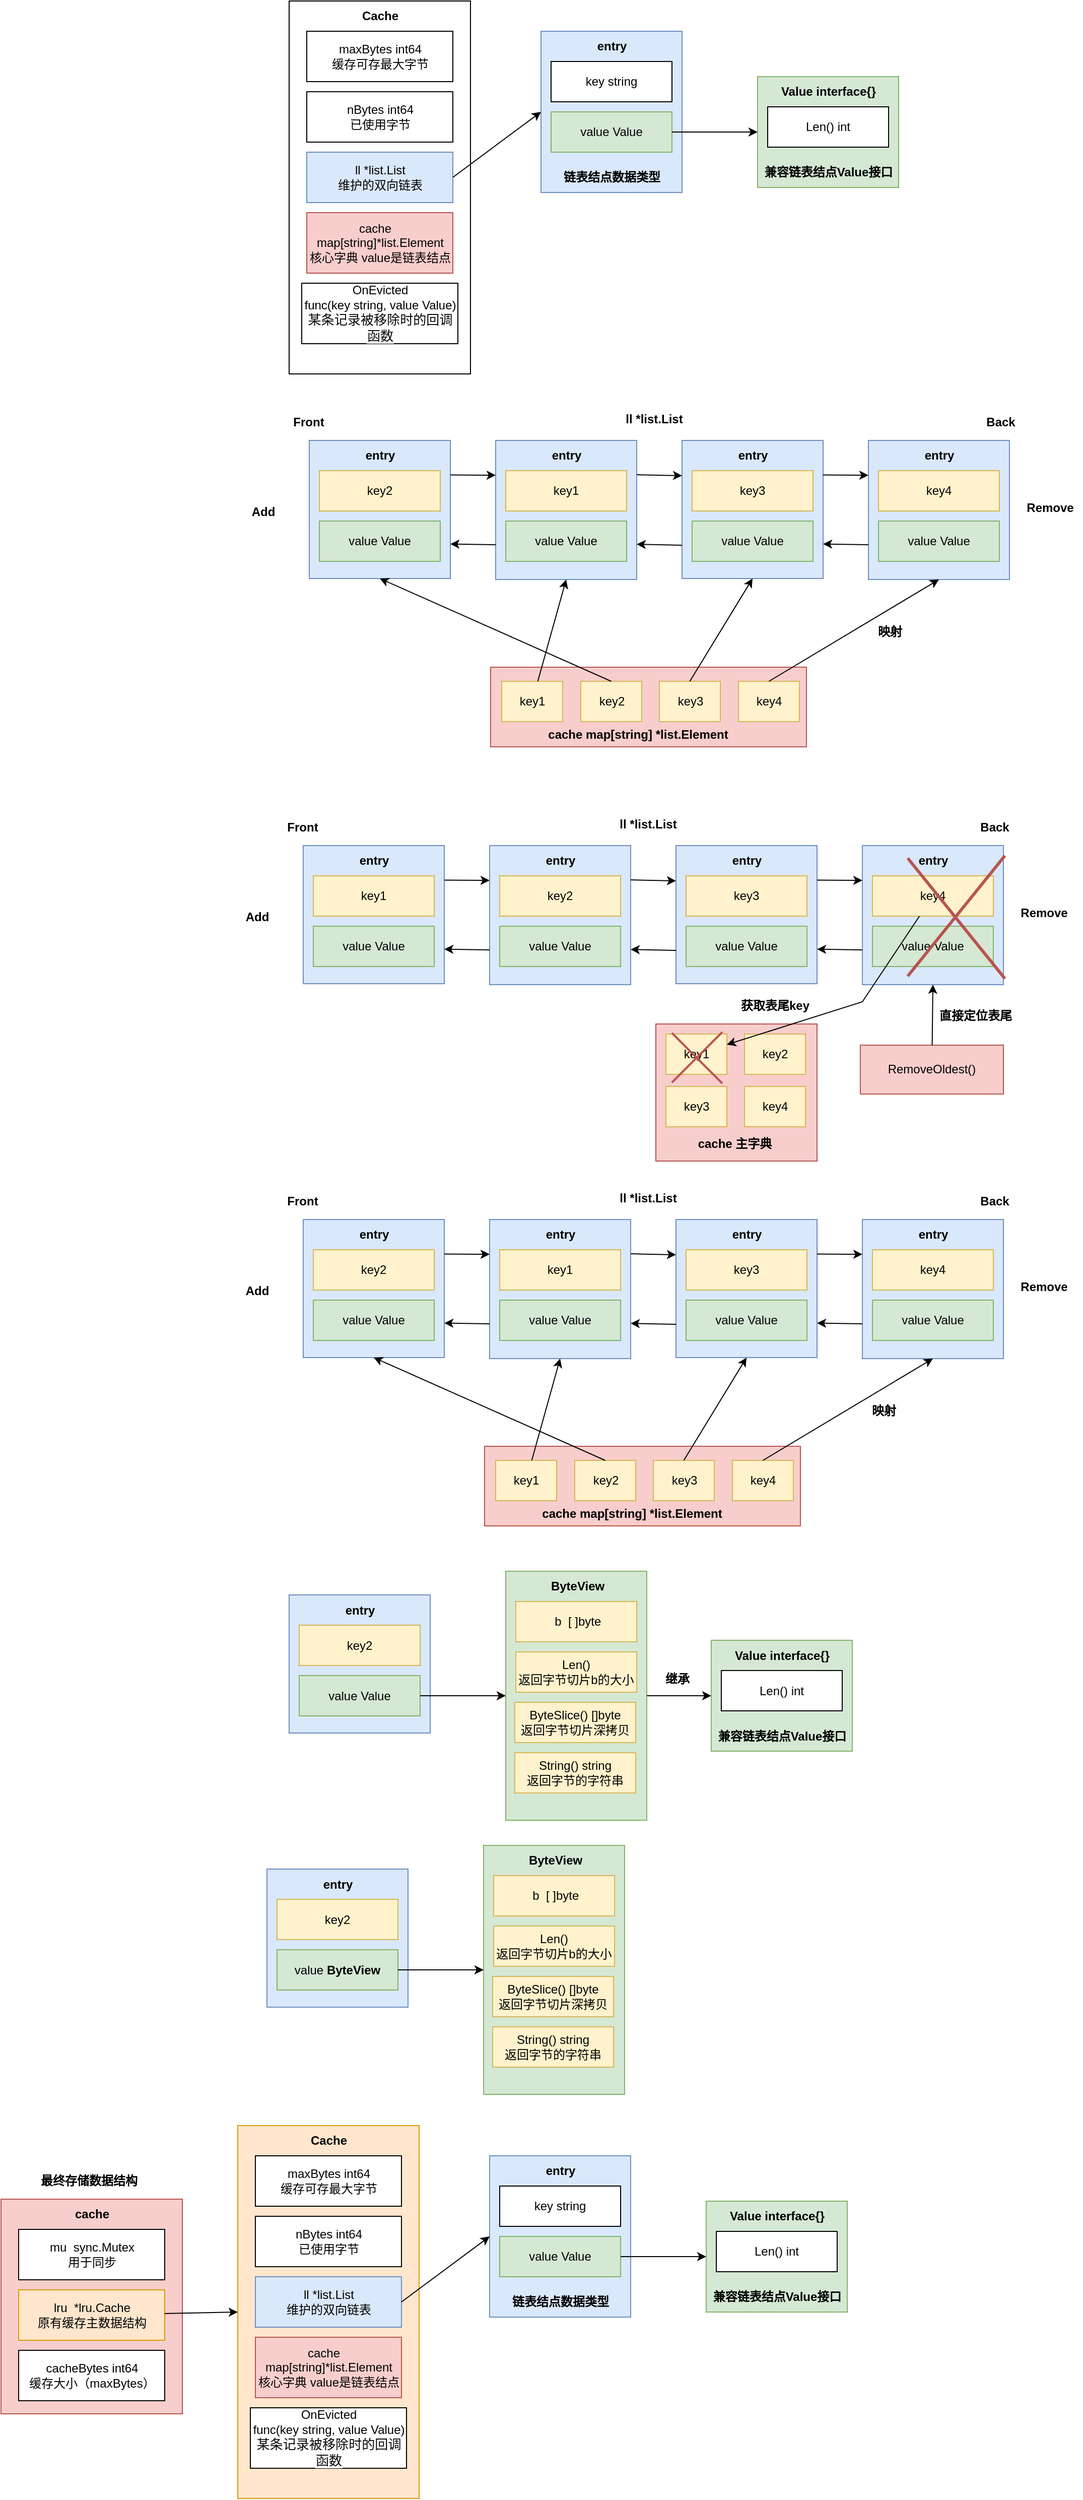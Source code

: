 <mxfile version="22.0.7" type="github">
  <diagram name="Page-1" id="FUET0nqOS0AxgLeTutau">
    <mxGraphModel dx="1255" dy="495" grid="0" gridSize="10" guides="1" tooltips="0" connect="1" arrows="1" fold="1" page="0" pageScale="1" pageWidth="850" pageHeight="1100" math="0" shadow="0">
      <root>
        <mxCell id="0" />
        <mxCell id="1" parent="0" />
        <mxCell id="fDdwfDi1KVoTNDwFbT7Y-1" value="" style="rounded=0;whiteSpace=wrap;html=1;" vertex="1" parent="1">
          <mxGeometry x="90" y="110" width="180" height="370" as="geometry" />
        </mxCell>
        <mxCell id="_ooLKEzHtDMGJBymx2Hy-1" value="maxBytes int64&lt;br&gt;缓存可存最大字节" style="rounded=0;whiteSpace=wrap;html=1;" parent="1" vertex="1">
          <mxGeometry x="107.5" y="140" width="145" height="50" as="geometry" />
        </mxCell>
        <mxCell id="fDdwfDi1KVoTNDwFbT7Y-2" value="" style="rounded=0;whiteSpace=wrap;html=1;fillColor=#dae8fc;strokeColor=#6c8ebf;" vertex="1" parent="1">
          <mxGeometry x="340" y="140" width="140" height="160" as="geometry" />
        </mxCell>
        <mxCell id="fDdwfDi1KVoTNDwFbT7Y-3" value="&lt;b&gt;Cache&lt;/b&gt;" style="text;html=1;align=center;verticalAlign=middle;resizable=0;points=[];autosize=1;strokeColor=none;fillColor=none;" vertex="1" parent="1">
          <mxGeometry x="150" y="110" width="60" height="30" as="geometry" />
        </mxCell>
        <mxCell id="fDdwfDi1KVoTNDwFbT7Y-4" value="nBytes int64&lt;br&gt;已使用字节" style="rounded=0;whiteSpace=wrap;html=1;" vertex="1" parent="1">
          <mxGeometry x="107.5" y="200" width="145" height="50" as="geometry" />
        </mxCell>
        <mxCell id="fDdwfDi1KVoTNDwFbT7Y-5" value="ll&amp;nbsp;*list.List&lt;br&gt;维护的双向链表" style="rounded=0;whiteSpace=wrap;html=1;fillColor=#dae8fc;strokeColor=#6c8ebf;" vertex="1" parent="1">
          <mxGeometry x="107.5" y="260" width="145" height="50" as="geometry" />
        </mxCell>
        <mxCell id="fDdwfDi1KVoTNDwFbT7Y-6" value="cache&amp;nbsp; &amp;nbsp; map[string]*list.Element&lt;br&gt;核心字典 value是链表结点" style="rounded=0;whiteSpace=wrap;html=1;fillColor=#f8cecc;strokeColor=#b85450;" vertex="1" parent="1">
          <mxGeometry x="107.5" y="320" width="145" height="60" as="geometry" />
        </mxCell>
        <mxCell id="fDdwfDi1KVoTNDwFbT7Y-7" value="OnEvicted&lt;br&gt;func(key string, value Value)&lt;br&gt;&lt;span style=&quot;background-color: rgb(255, 255, 255); color: rgb(8, 8, 8); font-family: Menlo-Regular, monospace; font-size: 9.8pt;&quot;&gt;某条记录被移除时的回调函数&lt;/span&gt;" style="rounded=0;whiteSpace=wrap;html=1;" vertex="1" parent="1">
          <mxGeometry x="102.5" y="390" width="155" height="60" as="geometry" />
        </mxCell>
        <mxCell id="fDdwfDi1KVoTNDwFbT7Y-8" value="&lt;b&gt;entry&lt;/b&gt;" style="text;html=1;align=center;verticalAlign=middle;resizable=0;points=[];autosize=1;strokeColor=none;fillColor=none;" vertex="1" parent="1">
          <mxGeometry x="385" y="140" width="50" height="30" as="geometry" />
        </mxCell>
        <mxCell id="fDdwfDi1KVoTNDwFbT7Y-9" value="key string&lt;br&gt;" style="rounded=0;whiteSpace=wrap;html=1;" vertex="1" parent="1">
          <mxGeometry x="350" y="170" width="120" height="40" as="geometry" />
        </mxCell>
        <mxCell id="fDdwfDi1KVoTNDwFbT7Y-10" value="value Value" style="rounded=0;whiteSpace=wrap;html=1;fillColor=#d5e8d4;strokeColor=#82b366;" vertex="1" parent="1">
          <mxGeometry x="350" y="220" width="120" height="40" as="geometry" />
        </mxCell>
        <mxCell id="fDdwfDi1KVoTNDwFbT7Y-11" value="&lt;b&gt;链表结点数据类型&lt;/b&gt;" style="text;html=1;align=center;verticalAlign=middle;resizable=0;points=[];autosize=1;strokeColor=none;fillColor=none;" vertex="1" parent="1">
          <mxGeometry x="350" y="270" width="120" height="30" as="geometry" />
        </mxCell>
        <mxCell id="fDdwfDi1KVoTNDwFbT7Y-13" value="" style="rounded=0;whiteSpace=wrap;html=1;fillColor=#d5e8d4;strokeColor=#82b366;" vertex="1" parent="1">
          <mxGeometry x="555" y="185" width="140" height="110" as="geometry" />
        </mxCell>
        <mxCell id="fDdwfDi1KVoTNDwFbT7Y-14" value="&lt;b&gt;Value interface{}&lt;/b&gt;" style="text;html=1;align=center;verticalAlign=middle;resizable=0;points=[];autosize=1;strokeColor=none;fillColor=none;" vertex="1" parent="1">
          <mxGeometry x="565" y="185" width="120" height="30" as="geometry" />
        </mxCell>
        <mxCell id="fDdwfDi1KVoTNDwFbT7Y-15" value="Len() int" style="rounded=0;whiteSpace=wrap;html=1;" vertex="1" parent="1">
          <mxGeometry x="565" y="215" width="120" height="40" as="geometry" />
        </mxCell>
        <mxCell id="fDdwfDi1KVoTNDwFbT7Y-17" value="&lt;b&gt;兼容链表结点Value接口&lt;/b&gt;" style="text;html=1;align=center;verticalAlign=middle;resizable=0;points=[];autosize=1;strokeColor=none;fillColor=none;" vertex="1" parent="1">
          <mxGeometry x="550" y="265" width="150" height="30" as="geometry" />
        </mxCell>
        <mxCell id="fDdwfDi1KVoTNDwFbT7Y-19" value="" style="endArrow=classic;html=1;rounded=0;entryX=0;entryY=0.5;entryDx=0;entryDy=0;" edge="1" parent="1" source="fDdwfDi1KVoTNDwFbT7Y-10" target="fDdwfDi1KVoTNDwFbT7Y-13">
          <mxGeometry width="50" height="50" relative="1" as="geometry">
            <mxPoint x="430" y="260" as="sourcePoint" />
            <mxPoint x="550" y="240" as="targetPoint" />
          </mxGeometry>
        </mxCell>
        <mxCell id="fDdwfDi1KVoTNDwFbT7Y-20" value="" style="endArrow=classic;html=1;rounded=0;entryX=0;entryY=0.5;entryDx=0;entryDy=0;exitX=1;exitY=0.5;exitDx=0;exitDy=0;" edge="1" parent="1" source="fDdwfDi1KVoTNDwFbT7Y-5" target="fDdwfDi1KVoTNDwFbT7Y-2">
          <mxGeometry width="50" height="50" relative="1" as="geometry">
            <mxPoint x="480" y="249" as="sourcePoint" />
            <mxPoint x="565" y="248" as="targetPoint" />
          </mxGeometry>
        </mxCell>
        <mxCell id="fDdwfDi1KVoTNDwFbT7Y-22" value="" style="rounded=0;whiteSpace=wrap;html=1;fillColor=#dae8fc;strokeColor=#6c8ebf;" vertex="1" parent="1">
          <mxGeometry x="110" y="546" width="140" height="137" as="geometry" />
        </mxCell>
        <mxCell id="fDdwfDi1KVoTNDwFbT7Y-23" value="&lt;b&gt;entry&lt;/b&gt;" style="text;html=1;align=center;verticalAlign=middle;resizable=0;points=[];autosize=1;strokeColor=none;fillColor=none;" vertex="1" parent="1">
          <mxGeometry x="155" y="546" width="50" height="30" as="geometry" />
        </mxCell>
        <mxCell id="fDdwfDi1KVoTNDwFbT7Y-24" value="key2" style="rounded=0;whiteSpace=wrap;html=1;fillColor=#fff2cc;strokeColor=#d6b656;" vertex="1" parent="1">
          <mxGeometry x="120" y="576" width="120" height="40" as="geometry" />
        </mxCell>
        <mxCell id="fDdwfDi1KVoTNDwFbT7Y-25" value="value Value" style="rounded=0;whiteSpace=wrap;html=1;fillColor=#d5e8d4;strokeColor=#82b366;" vertex="1" parent="1">
          <mxGeometry x="120" y="626" width="120" height="40" as="geometry" />
        </mxCell>
        <mxCell id="fDdwfDi1KVoTNDwFbT7Y-27" value="" style="rounded=0;whiteSpace=wrap;html=1;fillColor=#dae8fc;strokeColor=#6c8ebf;" vertex="1" parent="1">
          <mxGeometry x="295" y="546" width="140" height="138" as="geometry" />
        </mxCell>
        <mxCell id="fDdwfDi1KVoTNDwFbT7Y-28" value="&lt;b&gt;entry&lt;/b&gt;" style="text;html=1;align=center;verticalAlign=middle;resizable=0;points=[];autosize=1;strokeColor=none;fillColor=none;" vertex="1" parent="1">
          <mxGeometry x="340" y="546" width="50" height="30" as="geometry" />
        </mxCell>
        <mxCell id="fDdwfDi1KVoTNDwFbT7Y-29" value="key1" style="rounded=0;whiteSpace=wrap;html=1;fillColor=#fff2cc;strokeColor=#d6b656;" vertex="1" parent="1">
          <mxGeometry x="305" y="576" width="120" height="40" as="geometry" />
        </mxCell>
        <mxCell id="fDdwfDi1KVoTNDwFbT7Y-30" value="value Value" style="rounded=0;whiteSpace=wrap;html=1;fillColor=#d5e8d4;strokeColor=#82b366;" vertex="1" parent="1">
          <mxGeometry x="305" y="626" width="120" height="40" as="geometry" />
        </mxCell>
        <mxCell id="fDdwfDi1KVoTNDwFbT7Y-45" value="" style="endArrow=classic;html=1;rounded=0;entryX=0;entryY=0.25;entryDx=0;entryDy=0;exitX=1;exitY=0.25;exitDx=0;exitDy=0;" edge="1" parent="1" source="fDdwfDi1KVoTNDwFbT7Y-22" target="fDdwfDi1KVoTNDwFbT7Y-27">
          <mxGeometry width="50" height="50" relative="1" as="geometry">
            <mxPoint x="255" y="573" as="sourcePoint" />
            <mxPoint x="340" y="573" as="targetPoint" />
          </mxGeometry>
        </mxCell>
        <mxCell id="fDdwfDi1KVoTNDwFbT7Y-46" value="" style="endArrow=classic;html=1;rounded=0;entryX=1;entryY=0.75;entryDx=0;entryDy=0;exitX=0;exitY=0.75;exitDx=0;exitDy=0;" edge="1" parent="1" source="fDdwfDi1KVoTNDwFbT7Y-27" target="fDdwfDi1KVoTNDwFbT7Y-22">
          <mxGeometry width="50" height="50" relative="1" as="geometry">
            <mxPoint x="267" y="583" as="sourcePoint" />
            <mxPoint x="305" y="591" as="targetPoint" />
          </mxGeometry>
        </mxCell>
        <mxCell id="fDdwfDi1KVoTNDwFbT7Y-47" value="" style="rounded=0;whiteSpace=wrap;html=1;fillColor=#dae8fc;strokeColor=#6c8ebf;" vertex="1" parent="1">
          <mxGeometry x="480" y="546" width="140" height="137" as="geometry" />
        </mxCell>
        <mxCell id="fDdwfDi1KVoTNDwFbT7Y-48" value="&lt;b&gt;entry&lt;/b&gt;" style="text;html=1;align=center;verticalAlign=middle;resizable=0;points=[];autosize=1;strokeColor=none;fillColor=none;" vertex="1" parent="1">
          <mxGeometry x="525" y="546" width="50" height="30" as="geometry" />
        </mxCell>
        <mxCell id="fDdwfDi1KVoTNDwFbT7Y-49" value="key3" style="rounded=0;whiteSpace=wrap;html=1;fillColor=#fff2cc;strokeColor=#d6b656;" vertex="1" parent="1">
          <mxGeometry x="490" y="576" width="120" height="40" as="geometry" />
        </mxCell>
        <mxCell id="fDdwfDi1KVoTNDwFbT7Y-50" value="value Value" style="rounded=0;whiteSpace=wrap;html=1;fillColor=#d5e8d4;strokeColor=#82b366;" vertex="1" parent="1">
          <mxGeometry x="490" y="626" width="120" height="40" as="geometry" />
        </mxCell>
        <mxCell id="fDdwfDi1KVoTNDwFbT7Y-51" value="" style="rounded=0;whiteSpace=wrap;html=1;fillColor=#dae8fc;strokeColor=#6c8ebf;" vertex="1" parent="1">
          <mxGeometry x="665" y="546" width="140" height="138" as="geometry" />
        </mxCell>
        <mxCell id="fDdwfDi1KVoTNDwFbT7Y-52" value="&lt;b&gt;entry&lt;/b&gt;" style="text;html=1;align=center;verticalAlign=middle;resizable=0;points=[];autosize=1;strokeColor=none;fillColor=none;" vertex="1" parent="1">
          <mxGeometry x="710" y="546" width="50" height="30" as="geometry" />
        </mxCell>
        <mxCell id="fDdwfDi1KVoTNDwFbT7Y-53" value="key4" style="rounded=0;whiteSpace=wrap;html=1;fillColor=#fff2cc;strokeColor=#d6b656;" vertex="1" parent="1">
          <mxGeometry x="675" y="576" width="120" height="40" as="geometry" />
        </mxCell>
        <mxCell id="fDdwfDi1KVoTNDwFbT7Y-54" value="value Value" style="rounded=0;whiteSpace=wrap;html=1;fillColor=#d5e8d4;strokeColor=#82b366;" vertex="1" parent="1">
          <mxGeometry x="675" y="626" width="120" height="40" as="geometry" />
        </mxCell>
        <mxCell id="fDdwfDi1KVoTNDwFbT7Y-55" value="" style="endArrow=classic;html=1;rounded=0;entryX=0;entryY=0.25;entryDx=0;entryDy=0;exitX=1;exitY=0.25;exitDx=0;exitDy=0;" edge="1" parent="1" source="fDdwfDi1KVoTNDwFbT7Y-47" target="fDdwfDi1KVoTNDwFbT7Y-51">
          <mxGeometry width="50" height="50" relative="1" as="geometry">
            <mxPoint x="625" y="573" as="sourcePoint" />
            <mxPoint x="710" y="573" as="targetPoint" />
          </mxGeometry>
        </mxCell>
        <mxCell id="fDdwfDi1KVoTNDwFbT7Y-56" value="" style="endArrow=classic;html=1;rounded=0;entryX=1;entryY=0.75;entryDx=0;entryDy=0;exitX=0;exitY=0.75;exitDx=0;exitDy=0;" edge="1" parent="1" source="fDdwfDi1KVoTNDwFbT7Y-51" target="fDdwfDi1KVoTNDwFbT7Y-47">
          <mxGeometry width="50" height="50" relative="1" as="geometry">
            <mxPoint x="637" y="583" as="sourcePoint" />
            <mxPoint x="675" y="591" as="targetPoint" />
          </mxGeometry>
        </mxCell>
        <mxCell id="fDdwfDi1KVoTNDwFbT7Y-57" value="" style="endArrow=classic;html=1;rounded=0;entryX=0;entryY=0.25;entryDx=0;entryDy=0;exitX=1;exitY=0.25;exitDx=0;exitDy=0;" edge="1" parent="1">
          <mxGeometry width="50" height="50" relative="1" as="geometry">
            <mxPoint x="435" y="580" as="sourcePoint" />
            <mxPoint x="480" y="581" as="targetPoint" />
          </mxGeometry>
        </mxCell>
        <mxCell id="fDdwfDi1KVoTNDwFbT7Y-58" value="" style="endArrow=classic;html=1;rounded=0;entryX=1;entryY=0.75;entryDx=0;entryDy=0;exitX=0;exitY=0.75;exitDx=0;exitDy=0;" edge="1" parent="1">
          <mxGeometry width="50" height="50" relative="1" as="geometry">
            <mxPoint x="480" y="650" as="sourcePoint" />
            <mxPoint x="435" y="649" as="targetPoint" />
          </mxGeometry>
        </mxCell>
        <mxCell id="fDdwfDi1KVoTNDwFbT7Y-59" value="&lt;b&gt;Front&lt;/b&gt;" style="text;html=1;align=center;verticalAlign=middle;resizable=0;points=[];autosize=1;strokeColor=none;fillColor=none;" vertex="1" parent="1">
          <mxGeometry x="84" y="515" width="49" height="26" as="geometry" />
        </mxCell>
        <mxCell id="fDdwfDi1KVoTNDwFbT7Y-60" value="&lt;b&gt;Back&lt;/b&gt;" style="text;html=1;align=center;verticalAlign=middle;resizable=0;points=[];autosize=1;strokeColor=none;fillColor=none;" vertex="1" parent="1">
          <mxGeometry x="772" y="515" width="47" height="26" as="geometry" />
        </mxCell>
        <mxCell id="fDdwfDi1KVoTNDwFbT7Y-61" value="&lt;b&gt;Add&lt;/b&gt;" style="text;html=1;align=center;verticalAlign=middle;resizable=0;points=[];autosize=1;strokeColor=none;fillColor=none;" vertex="1" parent="1">
          <mxGeometry x="43" y="604" width="41" height="26" as="geometry" />
        </mxCell>
        <mxCell id="fDdwfDi1KVoTNDwFbT7Y-62" value="&lt;b&gt;Remove&lt;/b&gt;" style="text;html=1;align=center;verticalAlign=middle;resizable=0;points=[];autosize=1;strokeColor=none;fillColor=none;" vertex="1" parent="1">
          <mxGeometry x="812" y="600" width="65" height="26" as="geometry" />
        </mxCell>
        <mxCell id="fDdwfDi1KVoTNDwFbT7Y-64" value="" style="rounded=0;whiteSpace=wrap;html=1;fillColor=#f8cecc;strokeColor=#b85450;" vertex="1" parent="1">
          <mxGeometry x="290" y="771" width="313.5" height="79" as="geometry" />
        </mxCell>
        <mxCell id="fDdwfDi1KVoTNDwFbT7Y-66" value="key1" style="rounded=0;whiteSpace=wrap;html=1;fillColor=#fff2cc;strokeColor=#d6b656;" vertex="1" parent="1">
          <mxGeometry x="301" y="785" width="60.5" height="40" as="geometry" />
        </mxCell>
        <mxCell id="fDdwfDi1KVoTNDwFbT7Y-67" value="key2" style="rounded=0;whiteSpace=wrap;html=1;fillColor=#fff2cc;strokeColor=#d6b656;" vertex="1" parent="1">
          <mxGeometry x="379.5" y="785" width="60.5" height="40" as="geometry" />
        </mxCell>
        <mxCell id="fDdwfDi1KVoTNDwFbT7Y-69" value="key3" style="rounded=0;whiteSpace=wrap;html=1;fillColor=#fff2cc;strokeColor=#d6b656;" vertex="1" parent="1">
          <mxGeometry x="457.5" y="785" width="60.5" height="40" as="geometry" />
        </mxCell>
        <mxCell id="fDdwfDi1KVoTNDwFbT7Y-70" value="key4" style="rounded=0;whiteSpace=wrap;html=1;fillColor=#fff2cc;strokeColor=#d6b656;" vertex="1" parent="1">
          <mxGeometry x="536" y="785" width="60.5" height="40" as="geometry" />
        </mxCell>
        <mxCell id="fDdwfDi1KVoTNDwFbT7Y-71" value="&lt;b&gt;cache map[string] *list.Element&lt;/b&gt;" style="text;html=1;align=center;verticalAlign=middle;resizable=0;points=[];autosize=1;strokeColor=none;fillColor=none;" vertex="1" parent="1">
          <mxGeometry x="337.5" y="825" width="197" height="26" as="geometry" />
        </mxCell>
        <mxCell id="fDdwfDi1KVoTNDwFbT7Y-73" value="" style="endArrow=classic;html=1;rounded=0;entryX=0.5;entryY=1;entryDx=0;entryDy=0;" edge="1" parent="1" source="fDdwfDi1KVoTNDwFbT7Y-66" target="fDdwfDi1KVoTNDwFbT7Y-27">
          <mxGeometry width="50" height="50" relative="1" as="geometry">
            <mxPoint x="320" y="800" as="sourcePoint" />
            <mxPoint x="370" y="750" as="targetPoint" />
          </mxGeometry>
        </mxCell>
        <mxCell id="fDdwfDi1KVoTNDwFbT7Y-74" value="" style="endArrow=classic;html=1;rounded=0;entryX=0.5;entryY=1;entryDx=0;entryDy=0;exitX=0.5;exitY=0;exitDx=0;exitDy=0;" edge="1" parent="1" source="fDdwfDi1KVoTNDwFbT7Y-67" target="fDdwfDi1KVoTNDwFbT7Y-22">
          <mxGeometry width="50" height="50" relative="1" as="geometry">
            <mxPoint x="347" y="795" as="sourcePoint" />
            <mxPoint x="375" y="694" as="targetPoint" />
          </mxGeometry>
        </mxCell>
        <mxCell id="fDdwfDi1KVoTNDwFbT7Y-75" value="" style="endArrow=classic;html=1;rounded=0;entryX=0.5;entryY=1;entryDx=0;entryDy=0;exitX=0.5;exitY=0;exitDx=0;exitDy=0;" edge="1" parent="1" source="fDdwfDi1KVoTNDwFbT7Y-69" target="fDdwfDi1KVoTNDwFbT7Y-47">
          <mxGeometry width="50" height="50" relative="1" as="geometry">
            <mxPoint x="357" y="805" as="sourcePoint" />
            <mxPoint x="385" y="704" as="targetPoint" />
          </mxGeometry>
        </mxCell>
        <mxCell id="fDdwfDi1KVoTNDwFbT7Y-76" value="" style="endArrow=classic;html=1;rounded=0;entryX=0.5;entryY=1;entryDx=0;entryDy=0;exitX=0.5;exitY=0;exitDx=0;exitDy=0;" edge="1" parent="1" source="fDdwfDi1KVoTNDwFbT7Y-70" target="fDdwfDi1KVoTNDwFbT7Y-51">
          <mxGeometry width="50" height="50" relative="1" as="geometry">
            <mxPoint x="367" y="815" as="sourcePoint" />
            <mxPoint x="395" y="714" as="targetPoint" />
          </mxGeometry>
        </mxCell>
        <mxCell id="fDdwfDi1KVoTNDwFbT7Y-77" value="&lt;b&gt;映射&lt;/b&gt;" style="text;html=1;align=center;verticalAlign=middle;resizable=0;points=[];autosize=1;strokeColor=none;fillColor=none;" vertex="1" parent="1">
          <mxGeometry x="665" y="723" width="42" height="26" as="geometry" />
        </mxCell>
        <mxCell id="fDdwfDi1KVoTNDwFbT7Y-78" value="&lt;b&gt;ll&amp;nbsp;*list.List&lt;/b&gt;" style="text;html=1;align=center;verticalAlign=middle;resizable=0;points=[];autosize=1;strokeColor=none;fillColor=none;" vertex="1" parent="1">
          <mxGeometry x="414" y="512" width="75" height="26" as="geometry" />
        </mxCell>
        <mxCell id="fDdwfDi1KVoTNDwFbT7Y-79" value="" style="rounded=0;whiteSpace=wrap;html=1;fillColor=#dae8fc;strokeColor=#6c8ebf;" vertex="1" parent="1">
          <mxGeometry x="104" y="948" width="140" height="137" as="geometry" />
        </mxCell>
        <mxCell id="fDdwfDi1KVoTNDwFbT7Y-80" value="&lt;b&gt;entry&lt;/b&gt;" style="text;html=1;align=center;verticalAlign=middle;resizable=0;points=[];autosize=1;strokeColor=none;fillColor=none;" vertex="1" parent="1">
          <mxGeometry x="149" y="948" width="50" height="30" as="geometry" />
        </mxCell>
        <mxCell id="fDdwfDi1KVoTNDwFbT7Y-81" value="key1" style="rounded=0;whiteSpace=wrap;html=1;fillColor=#fff2cc;strokeColor=#d6b656;" vertex="1" parent="1">
          <mxGeometry x="114" y="978" width="120" height="40" as="geometry" />
        </mxCell>
        <mxCell id="fDdwfDi1KVoTNDwFbT7Y-82" value="value Value" style="rounded=0;whiteSpace=wrap;html=1;fillColor=#d5e8d4;strokeColor=#82b366;" vertex="1" parent="1">
          <mxGeometry x="114" y="1028" width="120" height="40" as="geometry" />
        </mxCell>
        <mxCell id="fDdwfDi1KVoTNDwFbT7Y-83" value="" style="rounded=0;whiteSpace=wrap;html=1;fillColor=#dae8fc;strokeColor=#6c8ebf;" vertex="1" parent="1">
          <mxGeometry x="289" y="948" width="140" height="138" as="geometry" />
        </mxCell>
        <mxCell id="fDdwfDi1KVoTNDwFbT7Y-84" value="&lt;b&gt;entry&lt;/b&gt;" style="text;html=1;align=center;verticalAlign=middle;resizable=0;points=[];autosize=1;strokeColor=none;fillColor=none;" vertex="1" parent="1">
          <mxGeometry x="334" y="948" width="50" height="30" as="geometry" />
        </mxCell>
        <mxCell id="fDdwfDi1KVoTNDwFbT7Y-85" value="key2" style="rounded=0;whiteSpace=wrap;html=1;fillColor=#fff2cc;strokeColor=#d6b656;" vertex="1" parent="1">
          <mxGeometry x="299" y="978" width="120" height="40" as="geometry" />
        </mxCell>
        <mxCell id="fDdwfDi1KVoTNDwFbT7Y-86" value="value Value" style="rounded=0;whiteSpace=wrap;html=1;fillColor=#d5e8d4;strokeColor=#82b366;" vertex="1" parent="1">
          <mxGeometry x="299" y="1028" width="120" height="40" as="geometry" />
        </mxCell>
        <mxCell id="fDdwfDi1KVoTNDwFbT7Y-87" value="" style="endArrow=classic;html=1;rounded=0;entryX=0;entryY=0.25;entryDx=0;entryDy=0;exitX=1;exitY=0.25;exitDx=0;exitDy=0;" edge="1" parent="1" source="fDdwfDi1KVoTNDwFbT7Y-79" target="fDdwfDi1KVoTNDwFbT7Y-83">
          <mxGeometry width="50" height="50" relative="1" as="geometry">
            <mxPoint x="249" y="975" as="sourcePoint" />
            <mxPoint x="334" y="975" as="targetPoint" />
          </mxGeometry>
        </mxCell>
        <mxCell id="fDdwfDi1KVoTNDwFbT7Y-88" value="" style="endArrow=classic;html=1;rounded=0;entryX=1;entryY=0.75;entryDx=0;entryDy=0;exitX=0;exitY=0.75;exitDx=0;exitDy=0;" edge="1" parent="1" source="fDdwfDi1KVoTNDwFbT7Y-83" target="fDdwfDi1KVoTNDwFbT7Y-79">
          <mxGeometry width="50" height="50" relative="1" as="geometry">
            <mxPoint x="261" y="985" as="sourcePoint" />
            <mxPoint x="299" y="993" as="targetPoint" />
          </mxGeometry>
        </mxCell>
        <mxCell id="fDdwfDi1KVoTNDwFbT7Y-89" value="" style="rounded=0;whiteSpace=wrap;html=1;fillColor=#dae8fc;strokeColor=#6c8ebf;" vertex="1" parent="1">
          <mxGeometry x="474" y="948" width="140" height="137" as="geometry" />
        </mxCell>
        <mxCell id="fDdwfDi1KVoTNDwFbT7Y-90" value="&lt;b&gt;entry&lt;/b&gt;" style="text;html=1;align=center;verticalAlign=middle;resizable=0;points=[];autosize=1;strokeColor=none;fillColor=none;" vertex="1" parent="1">
          <mxGeometry x="519" y="948" width="50" height="30" as="geometry" />
        </mxCell>
        <mxCell id="fDdwfDi1KVoTNDwFbT7Y-91" value="key3" style="rounded=0;whiteSpace=wrap;html=1;fillColor=#fff2cc;strokeColor=#d6b656;" vertex="1" parent="1">
          <mxGeometry x="484" y="978" width="120" height="40" as="geometry" />
        </mxCell>
        <mxCell id="fDdwfDi1KVoTNDwFbT7Y-92" value="value Value" style="rounded=0;whiteSpace=wrap;html=1;fillColor=#d5e8d4;strokeColor=#82b366;" vertex="1" parent="1">
          <mxGeometry x="484" y="1028" width="120" height="40" as="geometry" />
        </mxCell>
        <mxCell id="fDdwfDi1KVoTNDwFbT7Y-93" value="" style="rounded=0;whiteSpace=wrap;html=1;fillColor=#dae8fc;strokeColor=#6c8ebf;" vertex="1" parent="1">
          <mxGeometry x="659" y="948" width="140" height="138" as="geometry" />
        </mxCell>
        <mxCell id="fDdwfDi1KVoTNDwFbT7Y-94" value="&lt;b&gt;entry&lt;/b&gt;" style="text;html=1;align=center;verticalAlign=middle;resizable=0;points=[];autosize=1;strokeColor=none;fillColor=none;" vertex="1" parent="1">
          <mxGeometry x="704" y="948" width="50" height="30" as="geometry" />
        </mxCell>
        <mxCell id="fDdwfDi1KVoTNDwFbT7Y-95" value="key4" style="rounded=0;whiteSpace=wrap;html=1;fillColor=#fff2cc;strokeColor=#d6b656;" vertex="1" parent="1">
          <mxGeometry x="669" y="978" width="120" height="40" as="geometry" />
        </mxCell>
        <mxCell id="fDdwfDi1KVoTNDwFbT7Y-96" value="value Value" style="rounded=0;whiteSpace=wrap;html=1;fillColor=#d5e8d4;strokeColor=#82b366;" vertex="1" parent="1">
          <mxGeometry x="669" y="1028" width="120" height="40" as="geometry" />
        </mxCell>
        <mxCell id="fDdwfDi1KVoTNDwFbT7Y-97" value="" style="endArrow=classic;html=1;rounded=0;entryX=0;entryY=0.25;entryDx=0;entryDy=0;exitX=1;exitY=0.25;exitDx=0;exitDy=0;" edge="1" parent="1" source="fDdwfDi1KVoTNDwFbT7Y-89" target="fDdwfDi1KVoTNDwFbT7Y-93">
          <mxGeometry width="50" height="50" relative="1" as="geometry">
            <mxPoint x="619" y="975" as="sourcePoint" />
            <mxPoint x="704" y="975" as="targetPoint" />
          </mxGeometry>
        </mxCell>
        <mxCell id="fDdwfDi1KVoTNDwFbT7Y-98" value="" style="endArrow=classic;html=1;rounded=0;entryX=1;entryY=0.75;entryDx=0;entryDy=0;exitX=0;exitY=0.75;exitDx=0;exitDy=0;" edge="1" parent="1" source="fDdwfDi1KVoTNDwFbT7Y-93" target="fDdwfDi1KVoTNDwFbT7Y-89">
          <mxGeometry width="50" height="50" relative="1" as="geometry">
            <mxPoint x="631" y="985" as="sourcePoint" />
            <mxPoint x="669" y="993" as="targetPoint" />
          </mxGeometry>
        </mxCell>
        <mxCell id="fDdwfDi1KVoTNDwFbT7Y-99" value="" style="endArrow=classic;html=1;rounded=0;entryX=0;entryY=0.25;entryDx=0;entryDy=0;exitX=1;exitY=0.25;exitDx=0;exitDy=0;" edge="1" parent="1">
          <mxGeometry width="50" height="50" relative="1" as="geometry">
            <mxPoint x="429" y="982" as="sourcePoint" />
            <mxPoint x="474" y="983" as="targetPoint" />
          </mxGeometry>
        </mxCell>
        <mxCell id="fDdwfDi1KVoTNDwFbT7Y-100" value="" style="endArrow=classic;html=1;rounded=0;entryX=1;entryY=0.75;entryDx=0;entryDy=0;exitX=0;exitY=0.75;exitDx=0;exitDy=0;" edge="1" parent="1">
          <mxGeometry width="50" height="50" relative="1" as="geometry">
            <mxPoint x="474" y="1052" as="sourcePoint" />
            <mxPoint x="429" y="1051" as="targetPoint" />
          </mxGeometry>
        </mxCell>
        <mxCell id="fDdwfDi1KVoTNDwFbT7Y-101" value="&lt;b&gt;Front&lt;/b&gt;" style="text;html=1;align=center;verticalAlign=middle;resizable=0;points=[];autosize=1;strokeColor=none;fillColor=none;" vertex="1" parent="1">
          <mxGeometry x="78" y="917" width="49" height="26" as="geometry" />
        </mxCell>
        <mxCell id="fDdwfDi1KVoTNDwFbT7Y-102" value="&lt;b&gt;Back&lt;/b&gt;" style="text;html=1;align=center;verticalAlign=middle;resizable=0;points=[];autosize=1;strokeColor=none;fillColor=none;" vertex="1" parent="1">
          <mxGeometry x="766" y="917" width="47" height="26" as="geometry" />
        </mxCell>
        <mxCell id="fDdwfDi1KVoTNDwFbT7Y-103" value="&lt;b&gt;Add&lt;/b&gt;" style="text;html=1;align=center;verticalAlign=middle;resizable=0;points=[];autosize=1;strokeColor=none;fillColor=none;" vertex="1" parent="1">
          <mxGeometry x="37" y="1006" width="41" height="26" as="geometry" />
        </mxCell>
        <mxCell id="fDdwfDi1KVoTNDwFbT7Y-104" value="&lt;b&gt;Remove&lt;/b&gt;" style="text;html=1;align=center;verticalAlign=middle;resizable=0;points=[];autosize=1;strokeColor=none;fillColor=none;" vertex="1" parent="1">
          <mxGeometry x="806" y="1002" width="65" height="26" as="geometry" />
        </mxCell>
        <mxCell id="fDdwfDi1KVoTNDwFbT7Y-105" value="" style="rounded=0;whiteSpace=wrap;html=1;fillColor=#f8cecc;strokeColor=#b85450;" vertex="1" parent="1">
          <mxGeometry x="454" y="1125" width="160" height="136" as="geometry" />
        </mxCell>
        <mxCell id="fDdwfDi1KVoTNDwFbT7Y-106" value="key1" style="rounded=0;whiteSpace=wrap;html=1;fillColor=#fff2cc;strokeColor=#d6b656;" vertex="1" parent="1">
          <mxGeometry x="464" y="1135" width="60.5" height="40" as="geometry" />
        </mxCell>
        <mxCell id="fDdwfDi1KVoTNDwFbT7Y-107" value="key2" style="rounded=0;whiteSpace=wrap;html=1;fillColor=#fff2cc;strokeColor=#d6b656;" vertex="1" parent="1">
          <mxGeometry x="542" y="1135" width="60.5" height="40" as="geometry" />
        </mxCell>
        <mxCell id="fDdwfDi1KVoTNDwFbT7Y-108" value="key3" style="rounded=0;whiteSpace=wrap;html=1;fillColor=#fff2cc;strokeColor=#d6b656;" vertex="1" parent="1">
          <mxGeometry x="464" y="1187" width="60.5" height="40" as="geometry" />
        </mxCell>
        <mxCell id="fDdwfDi1KVoTNDwFbT7Y-109" value="key4" style="rounded=0;whiteSpace=wrap;html=1;fillColor=#fff2cc;strokeColor=#d6b656;" vertex="1" parent="1">
          <mxGeometry x="542" y="1187" width="60.5" height="40" as="geometry" />
        </mxCell>
        <mxCell id="fDdwfDi1KVoTNDwFbT7Y-110" value="&lt;b&gt;cache 主字典&lt;/b&gt;" style="text;html=1;align=center;verticalAlign=middle;resizable=0;points=[];autosize=1;strokeColor=none;fillColor=none;" vertex="1" parent="1">
          <mxGeometry x="486" y="1231" width="91" height="26" as="geometry" />
        </mxCell>
        <mxCell id="fDdwfDi1KVoTNDwFbT7Y-116" value="&lt;b&gt;ll&amp;nbsp;*list.List&lt;/b&gt;" style="text;html=1;align=center;verticalAlign=middle;resizable=0;points=[];autosize=1;strokeColor=none;fillColor=none;" vertex="1" parent="1">
          <mxGeometry x="408" y="914" width="75" height="26" as="geometry" />
        </mxCell>
        <mxCell id="fDdwfDi1KVoTNDwFbT7Y-118" value="RemoveOldest()" style="rounded=0;whiteSpace=wrap;html=1;fillColor=#f8cecc;strokeColor=#b85450;" vertex="1" parent="1">
          <mxGeometry x="657" y="1146" width="142" height="48.5" as="geometry" />
        </mxCell>
        <mxCell id="fDdwfDi1KVoTNDwFbT7Y-122" value="" style="endArrow=classic;html=1;rounded=0;entryX=0.5;entryY=1;entryDx=0;entryDy=0;" edge="1" parent="1" source="fDdwfDi1KVoTNDwFbT7Y-118" target="fDdwfDi1KVoTNDwFbT7Y-93">
          <mxGeometry width="50" height="50" relative="1" as="geometry">
            <mxPoint x="525.5" y="1200.75" as="sourcePoint" />
            <mxPoint x="712.5" y="1110.75" as="targetPoint" />
          </mxGeometry>
        </mxCell>
        <mxCell id="fDdwfDi1KVoTNDwFbT7Y-123" value="&lt;b&gt;直接定位表尾&lt;/b&gt;" style="text;html=1;align=center;verticalAlign=middle;resizable=0;points=[];autosize=1;strokeColor=none;fillColor=none;" vertex="1" parent="1">
          <mxGeometry x="726" y="1104" width="90" height="26" as="geometry" />
        </mxCell>
        <mxCell id="fDdwfDi1KVoTNDwFbT7Y-126" value="" style="endArrow=classic;html=1;rounded=0;" edge="1" parent="1" source="fDdwfDi1KVoTNDwFbT7Y-95" target="fDdwfDi1KVoTNDwFbT7Y-106">
          <mxGeometry width="50" height="50" relative="1" as="geometry">
            <mxPoint x="738" y="1156" as="sourcePoint" />
            <mxPoint x="739" y="1096" as="targetPoint" />
            <Array as="points">
              <mxPoint x="659" y="1103" />
            </Array>
          </mxGeometry>
        </mxCell>
        <mxCell id="fDdwfDi1KVoTNDwFbT7Y-127" value="&lt;b&gt;获取表尾key&lt;/b&gt;" style="text;html=1;align=center;verticalAlign=middle;resizable=0;points=[];autosize=1;strokeColor=none;fillColor=none;" vertex="1" parent="1">
          <mxGeometry x="529.25" y="1094" width="86" height="26" as="geometry" />
        </mxCell>
        <mxCell id="fDdwfDi1KVoTNDwFbT7Y-132" value="" style="group;strokeWidth=3;" vertex="1" connectable="0" parent="1">
          <mxGeometry x="704" y="958" width="96.5" height="122" as="geometry" />
        </mxCell>
        <mxCell id="fDdwfDi1KVoTNDwFbT7Y-130" value="" style="endArrow=none;html=1;rounded=0;strokeWidth=3;fillColor=#f8cecc;strokeColor=#b85450;" edge="1" parent="fDdwfDi1KVoTNDwFbT7Y-132">
          <mxGeometry width="50" height="50" relative="1" as="geometry">
            <mxPoint x="96.5" as="sourcePoint" />
            <mxPoint y="119.608" as="targetPoint" />
          </mxGeometry>
        </mxCell>
        <mxCell id="fDdwfDi1KVoTNDwFbT7Y-131" value="" style="endArrow=none;html=1;rounded=0;strokeWidth=3;fillColor=#f8cecc;strokeColor=#b85450;" edge="1" parent="fDdwfDi1KVoTNDwFbT7Y-132">
          <mxGeometry width="50" height="50" relative="1" as="geometry">
            <mxPoint x="96.5" y="122" as="sourcePoint" />
            <mxPoint y="2.392" as="targetPoint" />
          </mxGeometry>
        </mxCell>
        <mxCell id="fDdwfDi1KVoTNDwFbT7Y-136" value="" style="endArrow=none;html=1;rounded=0;strokeWidth=2;fillColor=#f8cecc;strokeColor=#b85450;" edge="1" parent="1">
          <mxGeometry width="50" height="50" relative="1" as="geometry">
            <mxPoint x="520" y="1184" as="sourcePoint" />
            <mxPoint x="470" y="1134" as="targetPoint" />
          </mxGeometry>
        </mxCell>
        <mxCell id="fDdwfDi1KVoTNDwFbT7Y-135" value="" style="endArrow=none;html=1;rounded=0;strokeWidth=2;fillColor=#f8cecc;strokeColor=#b85450;" edge="1" parent="1">
          <mxGeometry width="50" height="50" relative="1" as="geometry">
            <mxPoint x="520" y="1133" as="sourcePoint" />
            <mxPoint x="470" y="1183" as="targetPoint" />
          </mxGeometry>
        </mxCell>
        <mxCell id="fDdwfDi1KVoTNDwFbT7Y-137" value="" style="rounded=0;whiteSpace=wrap;html=1;fillColor=#dae8fc;strokeColor=#6c8ebf;" vertex="1" parent="1">
          <mxGeometry x="104" y="1319" width="140" height="137" as="geometry" />
        </mxCell>
        <mxCell id="fDdwfDi1KVoTNDwFbT7Y-138" value="&lt;b&gt;entry&lt;/b&gt;" style="text;html=1;align=center;verticalAlign=middle;resizable=0;points=[];autosize=1;strokeColor=none;fillColor=none;" vertex="1" parent="1">
          <mxGeometry x="149" y="1319" width="50" height="30" as="geometry" />
        </mxCell>
        <mxCell id="fDdwfDi1KVoTNDwFbT7Y-139" value="key2" style="rounded=0;whiteSpace=wrap;html=1;fillColor=#fff2cc;strokeColor=#d6b656;" vertex="1" parent="1">
          <mxGeometry x="114" y="1349" width="120" height="40" as="geometry" />
        </mxCell>
        <mxCell id="fDdwfDi1KVoTNDwFbT7Y-140" value="value Value" style="rounded=0;whiteSpace=wrap;html=1;fillColor=#d5e8d4;strokeColor=#82b366;" vertex="1" parent="1">
          <mxGeometry x="114" y="1399" width="120" height="40" as="geometry" />
        </mxCell>
        <mxCell id="fDdwfDi1KVoTNDwFbT7Y-141" value="" style="rounded=0;whiteSpace=wrap;html=1;fillColor=#dae8fc;strokeColor=#6c8ebf;" vertex="1" parent="1">
          <mxGeometry x="289" y="1319" width="140" height="138" as="geometry" />
        </mxCell>
        <mxCell id="fDdwfDi1KVoTNDwFbT7Y-142" value="&lt;b&gt;entry&lt;/b&gt;" style="text;html=1;align=center;verticalAlign=middle;resizable=0;points=[];autosize=1;strokeColor=none;fillColor=none;" vertex="1" parent="1">
          <mxGeometry x="334" y="1319" width="50" height="30" as="geometry" />
        </mxCell>
        <mxCell id="fDdwfDi1KVoTNDwFbT7Y-143" value="key1" style="rounded=0;whiteSpace=wrap;html=1;fillColor=#fff2cc;strokeColor=#d6b656;" vertex="1" parent="1">
          <mxGeometry x="299" y="1349" width="120" height="40" as="geometry" />
        </mxCell>
        <mxCell id="fDdwfDi1KVoTNDwFbT7Y-144" value="value Value" style="rounded=0;whiteSpace=wrap;html=1;fillColor=#d5e8d4;strokeColor=#82b366;" vertex="1" parent="1">
          <mxGeometry x="299" y="1399" width="120" height="40" as="geometry" />
        </mxCell>
        <mxCell id="fDdwfDi1KVoTNDwFbT7Y-145" value="" style="endArrow=classic;html=1;rounded=0;entryX=0;entryY=0.25;entryDx=0;entryDy=0;exitX=1;exitY=0.25;exitDx=0;exitDy=0;" edge="1" parent="1" source="fDdwfDi1KVoTNDwFbT7Y-137" target="fDdwfDi1KVoTNDwFbT7Y-141">
          <mxGeometry width="50" height="50" relative="1" as="geometry">
            <mxPoint x="249" y="1346" as="sourcePoint" />
            <mxPoint x="334" y="1346" as="targetPoint" />
          </mxGeometry>
        </mxCell>
        <mxCell id="fDdwfDi1KVoTNDwFbT7Y-146" value="" style="endArrow=classic;html=1;rounded=0;entryX=1;entryY=0.75;entryDx=0;entryDy=0;exitX=0;exitY=0.75;exitDx=0;exitDy=0;" edge="1" parent="1" source="fDdwfDi1KVoTNDwFbT7Y-141" target="fDdwfDi1KVoTNDwFbT7Y-137">
          <mxGeometry width="50" height="50" relative="1" as="geometry">
            <mxPoint x="261" y="1356" as="sourcePoint" />
            <mxPoint x="299" y="1364" as="targetPoint" />
          </mxGeometry>
        </mxCell>
        <mxCell id="fDdwfDi1KVoTNDwFbT7Y-147" value="" style="rounded=0;whiteSpace=wrap;html=1;fillColor=#dae8fc;strokeColor=#6c8ebf;" vertex="1" parent="1">
          <mxGeometry x="474" y="1319" width="140" height="137" as="geometry" />
        </mxCell>
        <mxCell id="fDdwfDi1KVoTNDwFbT7Y-148" value="&lt;b&gt;entry&lt;/b&gt;" style="text;html=1;align=center;verticalAlign=middle;resizable=0;points=[];autosize=1;strokeColor=none;fillColor=none;" vertex="1" parent="1">
          <mxGeometry x="519" y="1319" width="50" height="30" as="geometry" />
        </mxCell>
        <mxCell id="fDdwfDi1KVoTNDwFbT7Y-149" value="key3" style="rounded=0;whiteSpace=wrap;html=1;fillColor=#fff2cc;strokeColor=#d6b656;" vertex="1" parent="1">
          <mxGeometry x="484" y="1349" width="120" height="40" as="geometry" />
        </mxCell>
        <mxCell id="fDdwfDi1KVoTNDwFbT7Y-150" value="value Value" style="rounded=0;whiteSpace=wrap;html=1;fillColor=#d5e8d4;strokeColor=#82b366;" vertex="1" parent="1">
          <mxGeometry x="484" y="1399" width="120" height="40" as="geometry" />
        </mxCell>
        <mxCell id="fDdwfDi1KVoTNDwFbT7Y-151" value="" style="rounded=0;whiteSpace=wrap;html=1;fillColor=#dae8fc;strokeColor=#6c8ebf;" vertex="1" parent="1">
          <mxGeometry x="659" y="1319" width="140" height="138" as="geometry" />
        </mxCell>
        <mxCell id="fDdwfDi1KVoTNDwFbT7Y-152" value="&lt;b&gt;entry&lt;/b&gt;" style="text;html=1;align=center;verticalAlign=middle;resizable=0;points=[];autosize=1;strokeColor=none;fillColor=none;" vertex="1" parent="1">
          <mxGeometry x="704" y="1319" width="50" height="30" as="geometry" />
        </mxCell>
        <mxCell id="fDdwfDi1KVoTNDwFbT7Y-153" value="key4" style="rounded=0;whiteSpace=wrap;html=1;fillColor=#fff2cc;strokeColor=#d6b656;" vertex="1" parent="1">
          <mxGeometry x="669" y="1349" width="120" height="40" as="geometry" />
        </mxCell>
        <mxCell id="fDdwfDi1KVoTNDwFbT7Y-154" value="value Value" style="rounded=0;whiteSpace=wrap;html=1;fillColor=#d5e8d4;strokeColor=#82b366;" vertex="1" parent="1">
          <mxGeometry x="669" y="1399" width="120" height="40" as="geometry" />
        </mxCell>
        <mxCell id="fDdwfDi1KVoTNDwFbT7Y-155" value="" style="endArrow=classic;html=1;rounded=0;entryX=0;entryY=0.25;entryDx=0;entryDy=0;exitX=1;exitY=0.25;exitDx=0;exitDy=0;" edge="1" parent="1" source="fDdwfDi1KVoTNDwFbT7Y-147" target="fDdwfDi1KVoTNDwFbT7Y-151">
          <mxGeometry width="50" height="50" relative="1" as="geometry">
            <mxPoint x="619" y="1346" as="sourcePoint" />
            <mxPoint x="704" y="1346" as="targetPoint" />
          </mxGeometry>
        </mxCell>
        <mxCell id="fDdwfDi1KVoTNDwFbT7Y-156" value="" style="endArrow=classic;html=1;rounded=0;entryX=1;entryY=0.75;entryDx=0;entryDy=0;exitX=0;exitY=0.75;exitDx=0;exitDy=0;" edge="1" parent="1" source="fDdwfDi1KVoTNDwFbT7Y-151" target="fDdwfDi1KVoTNDwFbT7Y-147">
          <mxGeometry width="50" height="50" relative="1" as="geometry">
            <mxPoint x="631" y="1356" as="sourcePoint" />
            <mxPoint x="669" y="1364" as="targetPoint" />
          </mxGeometry>
        </mxCell>
        <mxCell id="fDdwfDi1KVoTNDwFbT7Y-157" value="" style="endArrow=classic;html=1;rounded=0;entryX=0;entryY=0.25;entryDx=0;entryDy=0;exitX=1;exitY=0.25;exitDx=0;exitDy=0;" edge="1" parent="1">
          <mxGeometry width="50" height="50" relative="1" as="geometry">
            <mxPoint x="429" y="1353" as="sourcePoint" />
            <mxPoint x="474" y="1354" as="targetPoint" />
          </mxGeometry>
        </mxCell>
        <mxCell id="fDdwfDi1KVoTNDwFbT7Y-158" value="" style="endArrow=classic;html=1;rounded=0;entryX=1;entryY=0.75;entryDx=0;entryDy=0;exitX=0;exitY=0.75;exitDx=0;exitDy=0;" edge="1" parent="1">
          <mxGeometry width="50" height="50" relative="1" as="geometry">
            <mxPoint x="474" y="1423" as="sourcePoint" />
            <mxPoint x="429" y="1422" as="targetPoint" />
          </mxGeometry>
        </mxCell>
        <mxCell id="fDdwfDi1KVoTNDwFbT7Y-159" value="&lt;b&gt;Front&lt;/b&gt;" style="text;html=1;align=center;verticalAlign=middle;resizable=0;points=[];autosize=1;strokeColor=none;fillColor=none;" vertex="1" parent="1">
          <mxGeometry x="78" y="1288" width="49" height="26" as="geometry" />
        </mxCell>
        <mxCell id="fDdwfDi1KVoTNDwFbT7Y-160" value="&lt;b&gt;Back&lt;/b&gt;" style="text;html=1;align=center;verticalAlign=middle;resizable=0;points=[];autosize=1;strokeColor=none;fillColor=none;" vertex="1" parent="1">
          <mxGeometry x="766" y="1288" width="47" height="26" as="geometry" />
        </mxCell>
        <mxCell id="fDdwfDi1KVoTNDwFbT7Y-161" value="&lt;b&gt;Add&lt;/b&gt;" style="text;html=1;align=center;verticalAlign=middle;resizable=0;points=[];autosize=1;strokeColor=none;fillColor=none;" vertex="1" parent="1">
          <mxGeometry x="37" y="1377" width="41" height="26" as="geometry" />
        </mxCell>
        <mxCell id="fDdwfDi1KVoTNDwFbT7Y-162" value="&lt;b&gt;Remove&lt;/b&gt;" style="text;html=1;align=center;verticalAlign=middle;resizable=0;points=[];autosize=1;strokeColor=none;fillColor=none;" vertex="1" parent="1">
          <mxGeometry x="806" y="1373" width="65" height="26" as="geometry" />
        </mxCell>
        <mxCell id="fDdwfDi1KVoTNDwFbT7Y-163" value="" style="rounded=0;whiteSpace=wrap;html=1;fillColor=#f8cecc;strokeColor=#b85450;" vertex="1" parent="1">
          <mxGeometry x="284" y="1544" width="313.5" height="79" as="geometry" />
        </mxCell>
        <mxCell id="fDdwfDi1KVoTNDwFbT7Y-164" value="key1" style="rounded=0;whiteSpace=wrap;html=1;fillColor=#fff2cc;strokeColor=#d6b656;" vertex="1" parent="1">
          <mxGeometry x="295" y="1558" width="60.5" height="40" as="geometry" />
        </mxCell>
        <mxCell id="fDdwfDi1KVoTNDwFbT7Y-165" value="key2" style="rounded=0;whiteSpace=wrap;html=1;fillColor=#fff2cc;strokeColor=#d6b656;" vertex="1" parent="1">
          <mxGeometry x="373.5" y="1558" width="60.5" height="40" as="geometry" />
        </mxCell>
        <mxCell id="fDdwfDi1KVoTNDwFbT7Y-166" value="key3" style="rounded=0;whiteSpace=wrap;html=1;fillColor=#fff2cc;strokeColor=#d6b656;" vertex="1" parent="1">
          <mxGeometry x="451.5" y="1558" width="60.5" height="40" as="geometry" />
        </mxCell>
        <mxCell id="fDdwfDi1KVoTNDwFbT7Y-167" value="key4" style="rounded=0;whiteSpace=wrap;html=1;fillColor=#fff2cc;strokeColor=#d6b656;" vertex="1" parent="1">
          <mxGeometry x="530" y="1558" width="60.5" height="40" as="geometry" />
        </mxCell>
        <mxCell id="fDdwfDi1KVoTNDwFbT7Y-168" value="&lt;b&gt;cache map[string] *list.Element&lt;/b&gt;" style="text;html=1;align=center;verticalAlign=middle;resizable=0;points=[];autosize=1;strokeColor=none;fillColor=none;" vertex="1" parent="1">
          <mxGeometry x="331.5" y="1598" width="197" height="26" as="geometry" />
        </mxCell>
        <mxCell id="fDdwfDi1KVoTNDwFbT7Y-169" value="" style="endArrow=classic;html=1;rounded=0;entryX=0.5;entryY=1;entryDx=0;entryDy=0;" edge="1" parent="1" source="fDdwfDi1KVoTNDwFbT7Y-164" target="fDdwfDi1KVoTNDwFbT7Y-141">
          <mxGeometry width="50" height="50" relative="1" as="geometry">
            <mxPoint x="314" y="1573" as="sourcePoint" />
            <mxPoint x="364" y="1523" as="targetPoint" />
          </mxGeometry>
        </mxCell>
        <mxCell id="fDdwfDi1KVoTNDwFbT7Y-170" value="" style="endArrow=classic;html=1;rounded=0;entryX=0.5;entryY=1;entryDx=0;entryDy=0;exitX=0.5;exitY=0;exitDx=0;exitDy=0;" edge="1" parent="1" source="fDdwfDi1KVoTNDwFbT7Y-165" target="fDdwfDi1KVoTNDwFbT7Y-137">
          <mxGeometry width="50" height="50" relative="1" as="geometry">
            <mxPoint x="341" y="1568" as="sourcePoint" />
            <mxPoint x="369" y="1467" as="targetPoint" />
          </mxGeometry>
        </mxCell>
        <mxCell id="fDdwfDi1KVoTNDwFbT7Y-171" value="" style="endArrow=classic;html=1;rounded=0;entryX=0.5;entryY=1;entryDx=0;entryDy=0;exitX=0.5;exitY=0;exitDx=0;exitDy=0;" edge="1" parent="1" source="fDdwfDi1KVoTNDwFbT7Y-166" target="fDdwfDi1KVoTNDwFbT7Y-147">
          <mxGeometry width="50" height="50" relative="1" as="geometry">
            <mxPoint x="351" y="1578" as="sourcePoint" />
            <mxPoint x="379" y="1477" as="targetPoint" />
          </mxGeometry>
        </mxCell>
        <mxCell id="fDdwfDi1KVoTNDwFbT7Y-172" value="" style="endArrow=classic;html=1;rounded=0;entryX=0.5;entryY=1;entryDx=0;entryDy=0;exitX=0.5;exitY=0;exitDx=0;exitDy=0;" edge="1" parent="1" source="fDdwfDi1KVoTNDwFbT7Y-167" target="fDdwfDi1KVoTNDwFbT7Y-151">
          <mxGeometry width="50" height="50" relative="1" as="geometry">
            <mxPoint x="361" y="1588" as="sourcePoint" />
            <mxPoint x="389" y="1487" as="targetPoint" />
          </mxGeometry>
        </mxCell>
        <mxCell id="fDdwfDi1KVoTNDwFbT7Y-173" value="&lt;b&gt;映射&lt;/b&gt;" style="text;html=1;align=center;verticalAlign=middle;resizable=0;points=[];autosize=1;strokeColor=none;fillColor=none;" vertex="1" parent="1">
          <mxGeometry x="659" y="1496" width="42" height="26" as="geometry" />
        </mxCell>
        <mxCell id="fDdwfDi1KVoTNDwFbT7Y-174" value="&lt;b&gt;ll&amp;nbsp;*list.List&lt;/b&gt;" style="text;html=1;align=center;verticalAlign=middle;resizable=0;points=[];autosize=1;strokeColor=none;fillColor=none;" vertex="1" parent="1">
          <mxGeometry x="408" y="1285" width="75" height="26" as="geometry" />
        </mxCell>
        <mxCell id="fDdwfDi1KVoTNDwFbT7Y-175" value="" style="rounded=0;whiteSpace=wrap;html=1;fillColor=#dae8fc;strokeColor=#6c8ebf;" vertex="1" parent="1">
          <mxGeometry x="90" y="1691.5" width="140" height="137" as="geometry" />
        </mxCell>
        <mxCell id="fDdwfDi1KVoTNDwFbT7Y-176" value="&lt;b&gt;entry&lt;/b&gt;" style="text;html=1;align=center;verticalAlign=middle;resizable=0;points=[];autosize=1;strokeColor=none;fillColor=none;" vertex="1" parent="1">
          <mxGeometry x="135" y="1691.5" width="50" height="30" as="geometry" />
        </mxCell>
        <mxCell id="fDdwfDi1KVoTNDwFbT7Y-177" value="key2" style="rounded=0;whiteSpace=wrap;html=1;fillColor=#fff2cc;strokeColor=#d6b656;" vertex="1" parent="1">
          <mxGeometry x="100" y="1721.5" width="120" height="40" as="geometry" />
        </mxCell>
        <mxCell id="fDdwfDi1KVoTNDwFbT7Y-178" value="value Value" style="rounded=0;whiteSpace=wrap;html=1;fillColor=#d5e8d4;strokeColor=#82b366;" vertex="1" parent="1">
          <mxGeometry x="100" y="1771.5" width="120" height="40" as="geometry" />
        </mxCell>
        <mxCell id="fDdwfDi1KVoTNDwFbT7Y-184" value="" style="rounded=0;whiteSpace=wrap;html=1;fillColor=#d5e8d4;strokeColor=#82b366;" vertex="1" parent="1">
          <mxGeometry x="509" y="1736.5" width="140" height="110" as="geometry" />
        </mxCell>
        <mxCell id="fDdwfDi1KVoTNDwFbT7Y-185" value="&lt;b&gt;Value interface{}&lt;/b&gt;" style="text;html=1;align=center;verticalAlign=middle;resizable=0;points=[];autosize=1;strokeColor=none;fillColor=none;" vertex="1" parent="1">
          <mxGeometry x="519" y="1736.5" width="120" height="30" as="geometry" />
        </mxCell>
        <mxCell id="fDdwfDi1KVoTNDwFbT7Y-186" value="Len() int" style="rounded=0;whiteSpace=wrap;html=1;" vertex="1" parent="1">
          <mxGeometry x="519" y="1766.5" width="120" height="40" as="geometry" />
        </mxCell>
        <mxCell id="fDdwfDi1KVoTNDwFbT7Y-187" value="&lt;b&gt;兼容链表结点Value接口&lt;/b&gt;" style="text;html=1;align=center;verticalAlign=middle;resizable=0;points=[];autosize=1;strokeColor=none;fillColor=none;" vertex="1" parent="1">
          <mxGeometry x="504" y="1816.5" width="150" height="30" as="geometry" />
        </mxCell>
        <mxCell id="fDdwfDi1KVoTNDwFbT7Y-188" value="" style="rounded=0;whiteSpace=wrap;html=1;fillColor=#d5e8d4;strokeColor=#82b366;" vertex="1" parent="1">
          <mxGeometry x="305" y="1668" width="140" height="247" as="geometry" />
        </mxCell>
        <mxCell id="fDdwfDi1KVoTNDwFbT7Y-189" value="&lt;b&gt;ByteView&lt;/b&gt;" style="text;html=1;align=center;verticalAlign=middle;resizable=0;points=[];autosize=1;strokeColor=none;fillColor=none;" vertex="1" parent="1">
          <mxGeometry x="340" y="1670" width="71" height="26" as="geometry" />
        </mxCell>
        <mxCell id="fDdwfDi1KVoTNDwFbT7Y-190" value="&amp;nbsp;b&amp;nbsp; [ ]byte" style="rounded=0;whiteSpace=wrap;html=1;fillColor=#fff2cc;strokeColor=#d6b656;" vertex="1" parent="1">
          <mxGeometry x="315" y="1698" width="120" height="40" as="geometry" />
        </mxCell>
        <mxCell id="fDdwfDi1KVoTNDwFbT7Y-191" value="Len()&lt;br&gt;返回字节切片b的大小" style="rounded=0;whiteSpace=wrap;html=1;fillColor=#fff2cc;strokeColor=#d6b656;" vertex="1" parent="1">
          <mxGeometry x="315" y="1748" width="120" height="40" as="geometry" />
        </mxCell>
        <mxCell id="fDdwfDi1KVoTNDwFbT7Y-192" value="" style="endArrow=classic;html=1;rounded=0;entryX=0;entryY=0.5;entryDx=0;entryDy=0;exitX=1;exitY=0.5;exitDx=0;exitDy=0;" edge="1" parent="1" source="fDdwfDi1KVoTNDwFbT7Y-188" target="fDdwfDi1KVoTNDwFbT7Y-184">
          <mxGeometry width="50" height="50" relative="1" as="geometry">
            <mxPoint x="461.5" y="1411" as="sourcePoint" />
            <mxPoint x="231.5" y="1309" as="targetPoint" />
          </mxGeometry>
        </mxCell>
        <mxCell id="fDdwfDi1KVoTNDwFbT7Y-193" value="" style="endArrow=classic;html=1;rounded=0;" edge="1" parent="1" source="fDdwfDi1KVoTNDwFbT7Y-178" target="fDdwfDi1KVoTNDwFbT7Y-188">
          <mxGeometry width="50" height="50" relative="1" as="geometry">
            <mxPoint x="424" y="1578" as="sourcePoint" />
            <mxPoint x="194" y="1476" as="targetPoint" />
          </mxGeometry>
        </mxCell>
        <mxCell id="fDdwfDi1KVoTNDwFbT7Y-194" value="&lt;b&gt;继承&lt;/b&gt;" style="text;html=1;align=center;verticalAlign=middle;resizable=0;points=[];autosize=1;strokeColor=none;fillColor=none;" vertex="1" parent="1">
          <mxGeometry x="454" y="1761.5" width="42" height="26" as="geometry" />
        </mxCell>
        <mxCell id="fDdwfDi1KVoTNDwFbT7Y-195" value="ByteSlice() []byte&lt;br&gt;返回字节切片深拷贝" style="rounded=0;whiteSpace=wrap;html=1;fillColor=#fff2cc;strokeColor=#d6b656;" vertex="1" parent="1">
          <mxGeometry x="314" y="1798" width="120" height="40" as="geometry" />
        </mxCell>
        <mxCell id="fDdwfDi1KVoTNDwFbT7Y-196" value="String() string&lt;br&gt;返回字节的字符串" style="rounded=0;whiteSpace=wrap;html=1;fillColor=#fff2cc;strokeColor=#d6b656;" vertex="1" parent="1">
          <mxGeometry x="314" y="1848" width="120" height="40" as="geometry" />
        </mxCell>
        <mxCell id="fDdwfDi1KVoTNDwFbT7Y-197" value="" style="rounded=0;whiteSpace=wrap;html=1;fillColor=#dae8fc;strokeColor=#6c8ebf;" vertex="1" parent="1">
          <mxGeometry x="68" y="1963.5" width="140" height="137" as="geometry" />
        </mxCell>
        <mxCell id="fDdwfDi1KVoTNDwFbT7Y-198" value="&lt;b&gt;entry&lt;/b&gt;" style="text;html=1;align=center;verticalAlign=middle;resizable=0;points=[];autosize=1;strokeColor=none;fillColor=none;" vertex="1" parent="1">
          <mxGeometry x="113" y="1963.5" width="50" height="30" as="geometry" />
        </mxCell>
        <mxCell id="fDdwfDi1KVoTNDwFbT7Y-199" value="key2" style="rounded=0;whiteSpace=wrap;html=1;fillColor=#fff2cc;strokeColor=#d6b656;" vertex="1" parent="1">
          <mxGeometry x="78" y="1993.5" width="120" height="40" as="geometry" />
        </mxCell>
        <mxCell id="fDdwfDi1KVoTNDwFbT7Y-200" value="value&amp;nbsp;&lt;b style=&quot;border-color: var(--border-color);&quot;&gt;ByteView&lt;/b&gt;" style="rounded=0;whiteSpace=wrap;html=1;fillColor=#d5e8d4;strokeColor=#82b366;" vertex="1" parent="1">
          <mxGeometry x="78" y="2043.5" width="120" height="40" as="geometry" />
        </mxCell>
        <mxCell id="fDdwfDi1KVoTNDwFbT7Y-205" value="" style="rounded=0;whiteSpace=wrap;html=1;fillColor=#d5e8d4;strokeColor=#82b366;" vertex="1" parent="1">
          <mxGeometry x="283" y="1940" width="140" height="247" as="geometry" />
        </mxCell>
        <mxCell id="fDdwfDi1KVoTNDwFbT7Y-206" value="&lt;b&gt;ByteView&lt;/b&gt;" style="text;html=1;align=center;verticalAlign=middle;resizable=0;points=[];autosize=1;strokeColor=none;fillColor=none;" vertex="1" parent="1">
          <mxGeometry x="318" y="1942" width="71" height="26" as="geometry" />
        </mxCell>
        <mxCell id="fDdwfDi1KVoTNDwFbT7Y-207" value="&amp;nbsp;b&amp;nbsp; [ ]byte" style="rounded=0;whiteSpace=wrap;html=1;fillColor=#fff2cc;strokeColor=#d6b656;" vertex="1" parent="1">
          <mxGeometry x="293" y="1970" width="120" height="40" as="geometry" />
        </mxCell>
        <mxCell id="fDdwfDi1KVoTNDwFbT7Y-208" value="Len()&lt;br&gt;返回字节切片b的大小" style="rounded=0;whiteSpace=wrap;html=1;fillColor=#fff2cc;strokeColor=#d6b656;" vertex="1" parent="1">
          <mxGeometry x="293" y="2020" width="120" height="40" as="geometry" />
        </mxCell>
        <mxCell id="fDdwfDi1KVoTNDwFbT7Y-210" value="" style="endArrow=classic;html=1;rounded=0;" edge="1" parent="1" source="fDdwfDi1KVoTNDwFbT7Y-200" target="fDdwfDi1KVoTNDwFbT7Y-205">
          <mxGeometry width="50" height="50" relative="1" as="geometry">
            <mxPoint x="402" y="1850" as="sourcePoint" />
            <mxPoint x="172" y="1748" as="targetPoint" />
          </mxGeometry>
        </mxCell>
        <mxCell id="fDdwfDi1KVoTNDwFbT7Y-212" value="ByteSlice() []byte&lt;br&gt;返回字节切片深拷贝" style="rounded=0;whiteSpace=wrap;html=1;fillColor=#fff2cc;strokeColor=#d6b656;" vertex="1" parent="1">
          <mxGeometry x="292" y="2070" width="120" height="40" as="geometry" />
        </mxCell>
        <mxCell id="fDdwfDi1KVoTNDwFbT7Y-213" value="String() string&lt;br&gt;返回字节的字符串" style="rounded=0;whiteSpace=wrap;html=1;fillColor=#fff2cc;strokeColor=#d6b656;" vertex="1" parent="1">
          <mxGeometry x="292" y="2120" width="120" height="40" as="geometry" />
        </mxCell>
        <mxCell id="fDdwfDi1KVoTNDwFbT7Y-214" value="" style="rounded=0;whiteSpace=wrap;html=1;fillColor=#ffe6cc;strokeColor=#d79b00;" vertex="1" parent="1">
          <mxGeometry x="39" y="2218" width="180" height="370" as="geometry" />
        </mxCell>
        <mxCell id="fDdwfDi1KVoTNDwFbT7Y-215" value="maxBytes int64&lt;br&gt;缓存可存最大字节" style="rounded=0;whiteSpace=wrap;html=1;" vertex="1" parent="1">
          <mxGeometry x="56.5" y="2248" width="145" height="50" as="geometry" />
        </mxCell>
        <mxCell id="fDdwfDi1KVoTNDwFbT7Y-216" value="" style="rounded=0;whiteSpace=wrap;html=1;fillColor=#dae8fc;strokeColor=#6c8ebf;" vertex="1" parent="1">
          <mxGeometry x="289" y="2248" width="140" height="160" as="geometry" />
        </mxCell>
        <mxCell id="fDdwfDi1KVoTNDwFbT7Y-217" value="&lt;b&gt;Cache&lt;/b&gt;" style="text;html=1;align=center;verticalAlign=middle;resizable=0;points=[];autosize=1;strokeColor=none;fillColor=none;" vertex="1" parent="1">
          <mxGeometry x="99" y="2218" width="60" height="30" as="geometry" />
        </mxCell>
        <mxCell id="fDdwfDi1KVoTNDwFbT7Y-218" value="nBytes int64&lt;br&gt;已使用字节" style="rounded=0;whiteSpace=wrap;html=1;" vertex="1" parent="1">
          <mxGeometry x="56.5" y="2308" width="145" height="50" as="geometry" />
        </mxCell>
        <mxCell id="fDdwfDi1KVoTNDwFbT7Y-219" value="ll&amp;nbsp;*list.List&lt;br&gt;维护的双向链表" style="rounded=0;whiteSpace=wrap;html=1;fillColor=#dae8fc;strokeColor=#6c8ebf;" vertex="1" parent="1">
          <mxGeometry x="56.5" y="2368" width="145" height="50" as="geometry" />
        </mxCell>
        <mxCell id="fDdwfDi1KVoTNDwFbT7Y-220" value="cache&amp;nbsp; &amp;nbsp; map[string]*list.Element&lt;br&gt;核心字典 value是链表结点" style="rounded=0;whiteSpace=wrap;html=1;fillColor=#f8cecc;strokeColor=#b85450;" vertex="1" parent="1">
          <mxGeometry x="56.5" y="2428" width="145" height="60" as="geometry" />
        </mxCell>
        <mxCell id="fDdwfDi1KVoTNDwFbT7Y-221" value="OnEvicted&lt;br&gt;func(key string, value Value)&lt;br&gt;&lt;span style=&quot;background-color: rgb(255, 255, 255); color: rgb(8, 8, 8); font-family: Menlo-Regular, monospace; font-size: 9.8pt;&quot;&gt;某条记录被移除时的回调函数&lt;/span&gt;" style="rounded=0;whiteSpace=wrap;html=1;" vertex="1" parent="1">
          <mxGeometry x="51.5" y="2498" width="155" height="60" as="geometry" />
        </mxCell>
        <mxCell id="fDdwfDi1KVoTNDwFbT7Y-222" value="&lt;b&gt;entry&lt;/b&gt;" style="text;html=1;align=center;verticalAlign=middle;resizable=0;points=[];autosize=1;strokeColor=none;fillColor=none;" vertex="1" parent="1">
          <mxGeometry x="334" y="2248" width="50" height="30" as="geometry" />
        </mxCell>
        <mxCell id="fDdwfDi1KVoTNDwFbT7Y-223" value="key string&lt;br&gt;" style="rounded=0;whiteSpace=wrap;html=1;" vertex="1" parent="1">
          <mxGeometry x="299" y="2278" width="120" height="40" as="geometry" />
        </mxCell>
        <mxCell id="fDdwfDi1KVoTNDwFbT7Y-224" value="value Value" style="rounded=0;whiteSpace=wrap;html=1;fillColor=#d5e8d4;strokeColor=#82b366;" vertex="1" parent="1">
          <mxGeometry x="299" y="2328" width="120" height="40" as="geometry" />
        </mxCell>
        <mxCell id="fDdwfDi1KVoTNDwFbT7Y-225" value="&lt;b&gt;链表结点数据类型&lt;/b&gt;" style="text;html=1;align=center;verticalAlign=middle;resizable=0;points=[];autosize=1;strokeColor=none;fillColor=none;" vertex="1" parent="1">
          <mxGeometry x="299" y="2378" width="120" height="30" as="geometry" />
        </mxCell>
        <mxCell id="fDdwfDi1KVoTNDwFbT7Y-226" value="" style="rounded=0;whiteSpace=wrap;html=1;fillColor=#d5e8d4;strokeColor=#82b366;" vertex="1" parent="1">
          <mxGeometry x="504" y="2293" width="140" height="110" as="geometry" />
        </mxCell>
        <mxCell id="fDdwfDi1KVoTNDwFbT7Y-227" value="&lt;b&gt;Value interface{}&lt;/b&gt;" style="text;html=1;align=center;verticalAlign=middle;resizable=0;points=[];autosize=1;strokeColor=none;fillColor=none;" vertex="1" parent="1">
          <mxGeometry x="514" y="2293" width="120" height="30" as="geometry" />
        </mxCell>
        <mxCell id="fDdwfDi1KVoTNDwFbT7Y-228" value="Len() int" style="rounded=0;whiteSpace=wrap;html=1;" vertex="1" parent="1">
          <mxGeometry x="514" y="2323" width="120" height="40" as="geometry" />
        </mxCell>
        <mxCell id="fDdwfDi1KVoTNDwFbT7Y-229" value="&lt;b&gt;兼容链表结点Value接口&lt;/b&gt;" style="text;html=1;align=center;verticalAlign=middle;resizable=0;points=[];autosize=1;strokeColor=none;fillColor=none;" vertex="1" parent="1">
          <mxGeometry x="499" y="2373" width="150" height="30" as="geometry" />
        </mxCell>
        <mxCell id="fDdwfDi1KVoTNDwFbT7Y-230" value="" style="endArrow=classic;html=1;rounded=0;entryX=0;entryY=0.5;entryDx=0;entryDy=0;" edge="1" parent="1" source="fDdwfDi1KVoTNDwFbT7Y-224" target="fDdwfDi1KVoTNDwFbT7Y-226">
          <mxGeometry width="50" height="50" relative="1" as="geometry">
            <mxPoint x="379" y="2368" as="sourcePoint" />
            <mxPoint x="499" y="2348" as="targetPoint" />
          </mxGeometry>
        </mxCell>
        <mxCell id="fDdwfDi1KVoTNDwFbT7Y-231" value="" style="endArrow=classic;html=1;rounded=0;entryX=0;entryY=0.5;entryDx=0;entryDy=0;exitX=1;exitY=0.5;exitDx=0;exitDy=0;" edge="1" parent="1" source="fDdwfDi1KVoTNDwFbT7Y-219" target="fDdwfDi1KVoTNDwFbT7Y-216">
          <mxGeometry width="50" height="50" relative="1" as="geometry">
            <mxPoint x="429" y="2357" as="sourcePoint" />
            <mxPoint x="514" y="2356" as="targetPoint" />
          </mxGeometry>
        </mxCell>
        <mxCell id="fDdwfDi1KVoTNDwFbT7Y-232" value="" style="rounded=0;whiteSpace=wrap;html=1;fillColor=#f8cecc;strokeColor=#b85450;" vertex="1" parent="1">
          <mxGeometry x="-196" y="2291" width="180" height="213" as="geometry" />
        </mxCell>
        <mxCell id="fDdwfDi1KVoTNDwFbT7Y-233" value="mu&amp;nbsp; sync.Mutex&lt;br&gt;用于同步" style="rounded=0;whiteSpace=wrap;html=1;" vertex="1" parent="1">
          <mxGeometry x="-178.5" y="2321" width="145" height="50" as="geometry" />
        </mxCell>
        <mxCell id="fDdwfDi1KVoTNDwFbT7Y-234" value="&lt;b&gt;cache&lt;/b&gt;" style="text;html=1;align=center;verticalAlign=middle;resizable=0;points=[];autosize=1;strokeColor=none;fillColor=none;" vertex="1" parent="1">
          <mxGeometry x="-132" y="2293" width="52" height="26" as="geometry" />
        </mxCell>
        <mxCell id="fDdwfDi1KVoTNDwFbT7Y-235" value="lru&amp;nbsp; *lru.Cache&lt;br&gt;原有缓存主数据结构" style="rounded=0;whiteSpace=wrap;html=1;fillColor=#ffe6cc;strokeColor=#d79b00;" vertex="1" parent="1">
          <mxGeometry x="-178.5" y="2381" width="145" height="50" as="geometry" />
        </mxCell>
        <mxCell id="fDdwfDi1KVoTNDwFbT7Y-236" value="cacheBytes int64&lt;br&gt;缓存大小（maxBytes）" style="rounded=0;whiteSpace=wrap;html=1;" vertex="1" parent="1">
          <mxGeometry x="-178.5" y="2441" width="145" height="50" as="geometry" />
        </mxCell>
        <mxCell id="fDdwfDi1KVoTNDwFbT7Y-239" value="" style="endArrow=classic;html=1;rounded=0;entryX=0;entryY=0.5;entryDx=0;entryDy=0;" edge="1" parent="1" source="fDdwfDi1KVoTNDwFbT7Y-235" target="fDdwfDi1KVoTNDwFbT7Y-214">
          <mxGeometry width="50" height="50" relative="1" as="geometry">
            <mxPoint x="212" y="2403" as="sourcePoint" />
            <mxPoint x="299" y="2338" as="targetPoint" />
          </mxGeometry>
        </mxCell>
        <mxCell id="fDdwfDi1KVoTNDwFbT7Y-240" value="&lt;b&gt;最终存储数据结构&lt;/b&gt;" style="text;html=1;align=center;verticalAlign=middle;resizable=0;points=[];autosize=1;strokeColor=none;fillColor=none;" vertex="1" parent="1">
          <mxGeometry x="-166" y="2260" width="114" height="26" as="geometry" />
        </mxCell>
      </root>
    </mxGraphModel>
  </diagram>
</mxfile>
